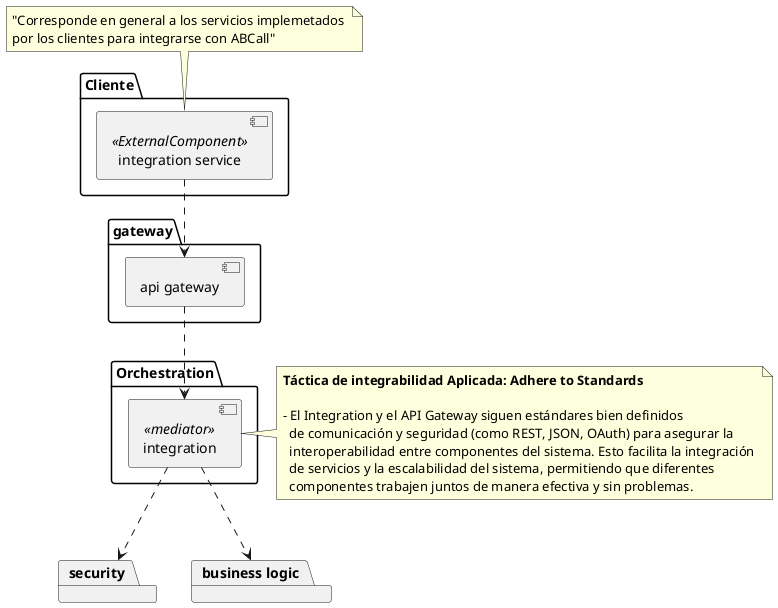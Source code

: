 @startuml


package gateway{
    component "api gateway"
}
package Orchestration{
    component "integration" <<mediator>>
}
package security 
package "business logic"
package Cliente{

    component "integration service" <<ExternalComponent>>
}

"api gateway" ..> "integration"
"integration" ..> security
"integration" ..> "business logic"
"integration service" ..> "api gateway"
   note right of "integration"
    **Táctica de integrabilidad Aplicada: Adhere to Standards**
    
    - El Integration y el API Gateway siguen estándares bien definidos 
      de comunicación y seguridad (como REST, JSON, OAuth) para asegurar la 
      interoperabilidad entre componentes del sistema. Esto facilita la integración 
      de servicios y la escalabilidad del sistema, permitiendo que diferentes 
      componentes trabajen juntos de manera efectiva y sin problemas.
    end note
    
    
    note top of "integration service"
        "Corresponde en general a los servicios implemetados 
        por los clientes para integrarse con ABCall"
    end note
@enduml
